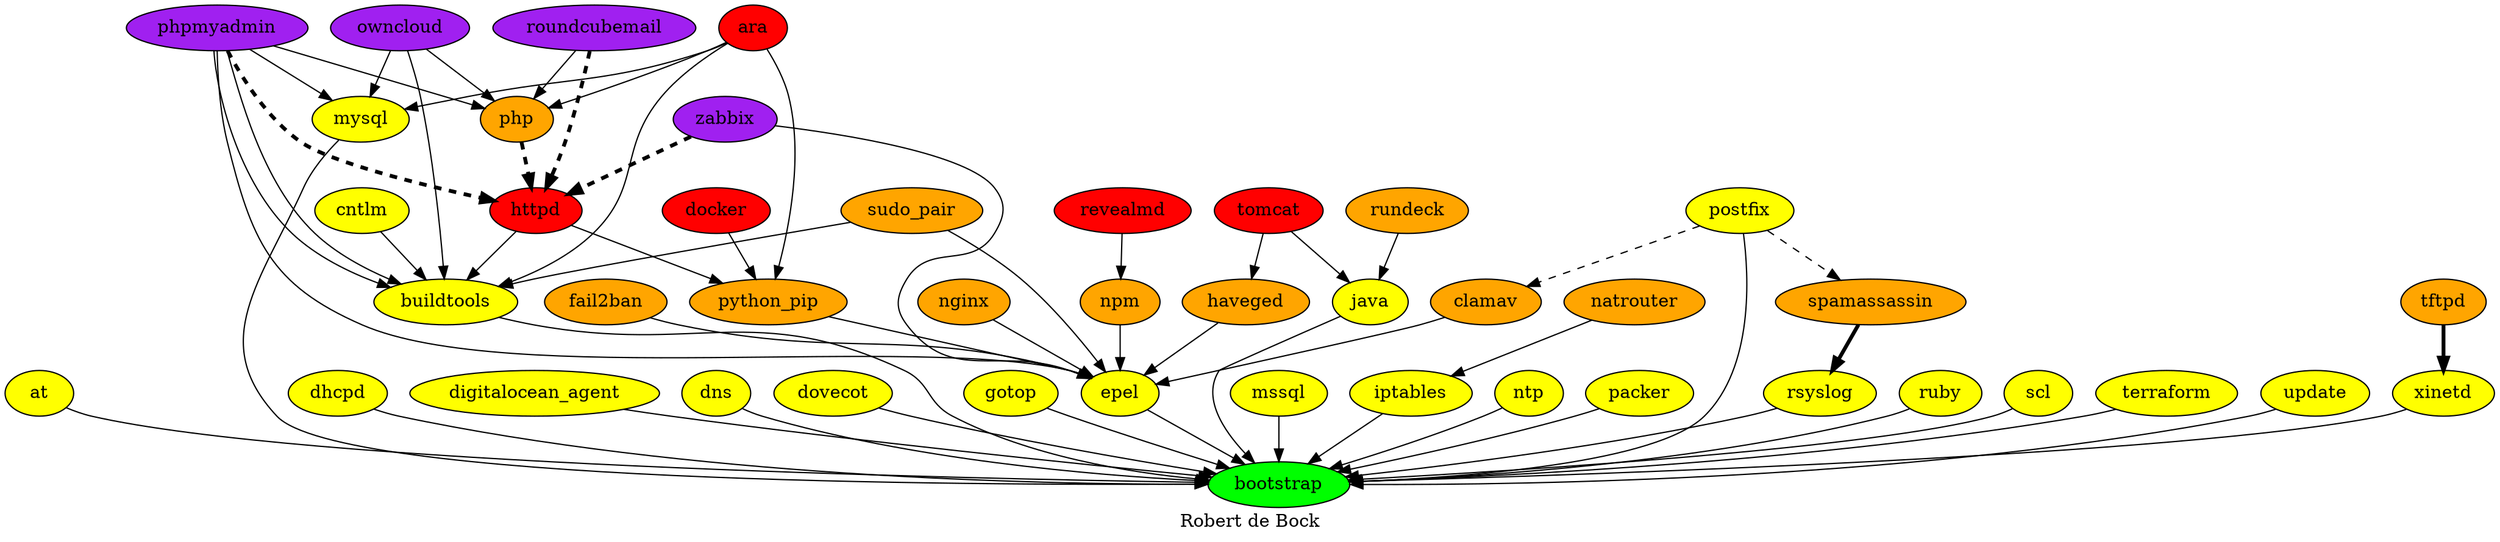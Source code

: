 digraph hierarchy {
  label = "Robert de Bock" ;
  {
    at [fillcolor=yellow style=filled]
    ara [fillcolor=red style=filled]
    bootstrap [fillcolor=green style=filled]
    buildtools [fillcolor=yellow style=filled]
    clamav [fillcolor=orange style=filled]
    cntlm [fillcolor=yellow style=filled]
    dhcpd [fillcolor=yellow style=filled]
    "digitalocean_agent" [fillcolor=yellow style=filled]
    dns [fillcolor=yellow style=filled]
    docker [fillcolor=red style=filled]
    dovecot [fillcolor=yellow style=filled]
    epel [fillcolor=yellow style=filled]
    fail2ban [fillcolor=orange style=filled]
    gotop [fillcolor=yellow style=filled]
    haveged [fillcolor=orange style=filled]
    httpd [fillcolor=red style=filled]
    iptables [fillcolor=yellow style=filled]
    java [fillcolor=yellow style=filled]
    mssql [fillcolor=yellow style=filled]
    mysql [fillcolor=yellow style=filled]
    natrouter [fillcolor=orange style=filled]
    nginx [fillcolor=orange style=filled]
    npm [fillcolor=orange style=filled]
    ntp [fillcolor=yellow style=filled]
    owncloud [fillcolor=purple style=filled]
    packer [fillcolor=yellow style=filled]
    php [fillcolor=orange style=filled]
    phpmyadmin [fillcolor=purple style=filled]
    postfix [fillcolor=yellow style=filled]
    "python_pip" [fillcolor=orange style=filled]
    revealmd [fillcolor=red style=filled]
    roundcubemail [fillcolor=purple style=filled]
    rsyslog [fillcolor=yellow style=filled]
    ruby [fillcolor=yellow style=filled]
    rundeck [fillcolor=orange style=filled]
    scl [fillcolor=yellow style=filled]
    spamassassin [fillcolor=orange style=filled]
    "sudo_pair" [fillcolor=orange style=filled]
    terraform [fillcolor=yellow style=filled]
    tftpd [fillcolor=orange style=filled]
    tomcat [fillcolor=red style=filled]
    update [fillcolor=yellow style=filled]
    xinetd [fillcolor=yellow style=filled]
    zabbix [fillcolor=purple style=filled]
  }
  {at buildtools dhcpd "digitalocean_agent" dns dovecot epel gotop iptables java mysql mssql ntp packer postfix rsyslog ruby scl terraform update xinetd} -> bootstrap
  {clamav fail2ban haveged nginx npm phpmyadmin "python_pip" "sudo_pair" zabbix} -> epel
  postfix -> {spamassassin clamav} [style=dashed]
  {ara docker httpd} -> "python_pip"
  revealmd -> npm
  natrouter -> iptables
  tftpd -> xinetd  [penwidth=3]
  {ara owncloud phpmyadmin} -> {buildtools php mysql}
  {php phpmyadmin roundcubemail zabbix} -> httpd [style=dashed penwidth=3]
  {cntlm httpd phpmyadmin} -> buildtools
  roundcubemail -> php
  {"sudo_pair"} -> {buildtools}
  {rundeck tomcat} -> java
  tomcat -> haveged
  spamassassin -> rsyslog [penwidth=3]
}
